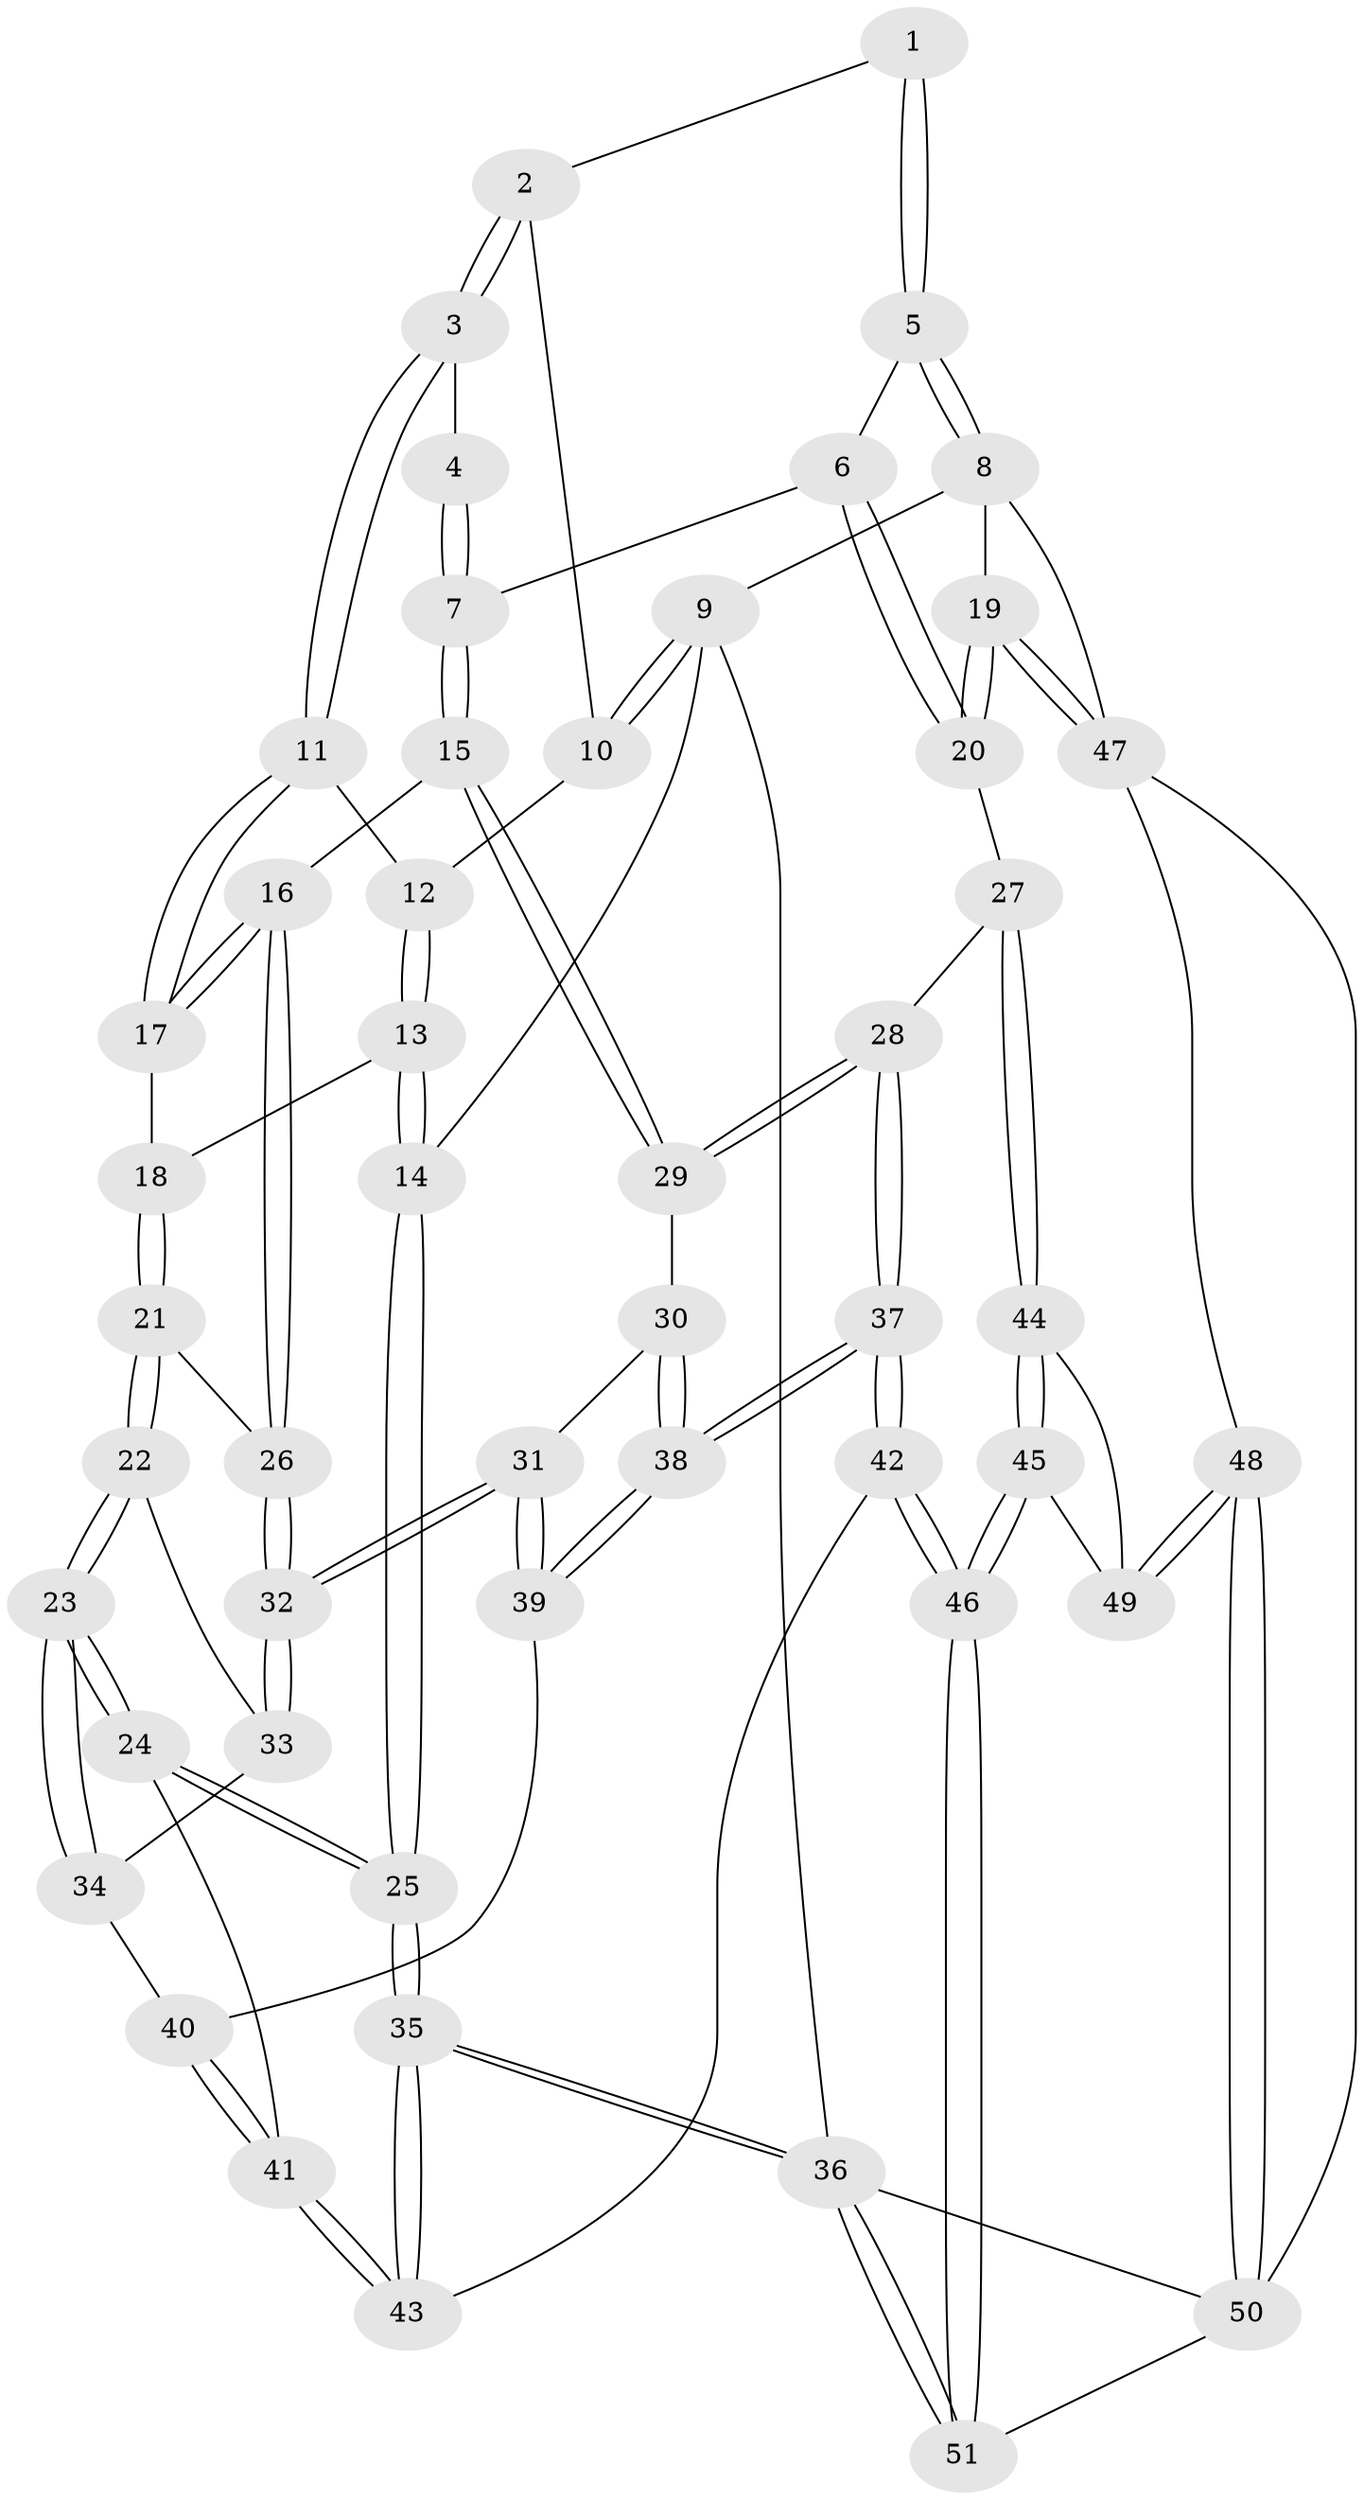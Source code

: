 // coarse degree distribution, {3: 0.23333333333333334, 4: 0.5, 5: 0.1, 6: 0.13333333333333333, 2: 0.03333333333333333}
// Generated by graph-tools (version 1.1) at 2025/42/03/06/25 10:42:36]
// undirected, 51 vertices, 124 edges
graph export_dot {
graph [start="1"]
  node [color=gray90,style=filled];
  1 [pos="+0.6989584173403061+0"];
  2 [pos="+0.3498702359237371+0"];
  3 [pos="+0.34493093120535306+0.1328296351624409"];
  4 [pos="+0.546147024547285+0.008265097650950643"];
  5 [pos="+1+0"];
  6 [pos="+0.8541955450905278+0.09739683605351665"];
  7 [pos="+0.5521591737637014+0.30142334039302665"];
  8 [pos="+1+0"];
  9 [pos="+0+0"];
  10 [pos="+0+0"];
  11 [pos="+0.3304073517642389+0.16646974121979774"];
  12 [pos="+0.15909793501475247+0.070336650705064"];
  13 [pos="+0.008750753167628305+0.28159314486303494"];
  14 [pos="+0+0.2580627624118775"];
  15 [pos="+0.5468300219224308+0.30745533514733797"];
  16 [pos="+0.3887559769900352+0.2665059901278383"];
  17 [pos="+0.3330783792551822+0.17776411047789753"];
  18 [pos="+0.04156062482908689+0.29826533029225116"];
  19 [pos="+1+0.6149960660257509"];
  20 [pos="+0.8382670516620206+0.6038277691309822"];
  21 [pos="+0.05049439521583148+0.3083588022153628"];
  22 [pos="+0.11045658292146734+0.5015372230433274"];
  23 [pos="+0+0.599605828726662"];
  24 [pos="+0+0.6143596152037272"];
  25 [pos="+0+0.6254061505695239"];
  26 [pos="+0.29043079351209+0.3929055264838517"];
  27 [pos="+0.8216547471356846+0.6087435302747245"];
  28 [pos="+0.7122379185943776+0.5835491245656723"];
  29 [pos="+0.594478015822439+0.4367692499352148"];
  30 [pos="+0.5013600159137601+0.4801949191672431"];
  31 [pos="+0.28424307407054356+0.5391867277202065"];
  32 [pos="+0.2678252356383099+0.5125140125083042"];
  33 [pos="+0.1716520217820189+0.511796642011591"];
  34 [pos="+0.13715934548732073+0.619990720672861"];
  35 [pos="+0+0.8358729978396894"];
  36 [pos="+0+1"];
  37 [pos="+0.36711624659936803+0.8205194000044946"];
  38 [pos="+0.3367375918367516+0.7020207859534432"];
  39 [pos="+0.29524082221542963+0.585359234842073"];
  40 [pos="+0.14468594441866806+0.6319931257307105"];
  41 [pos="+0.12790742188066634+0.73004059494292"];
  42 [pos="+0.3381462870617016+0.8940594878135771"];
  43 [pos="+0.24639704881251645+0.851799602047636"];
  44 [pos="+0.8051436443530581+0.6951963461547748"];
  45 [pos="+0.5980048906433266+0.9180207084172439"];
  46 [pos="+0.36249836939746743+1"];
  47 [pos="+1+0.8838128851570214"];
  48 [pos="+0.8078319748112764+0.9237488503245944"];
  49 [pos="+0.7990279444843685+0.8907357886226029"];
  50 [pos="+0.7864295985178799+1"];
  51 [pos="+0.36174064020048613+1"];
  1 -- 2;
  1 -- 5;
  1 -- 5;
  2 -- 3;
  2 -- 3;
  2 -- 10;
  3 -- 4;
  3 -- 11;
  3 -- 11;
  4 -- 7;
  4 -- 7;
  5 -- 6;
  5 -- 8;
  5 -- 8;
  6 -- 7;
  6 -- 20;
  6 -- 20;
  7 -- 15;
  7 -- 15;
  8 -- 9;
  8 -- 19;
  8 -- 47;
  9 -- 10;
  9 -- 10;
  9 -- 14;
  9 -- 36;
  10 -- 12;
  11 -- 12;
  11 -- 17;
  11 -- 17;
  12 -- 13;
  12 -- 13;
  13 -- 14;
  13 -- 14;
  13 -- 18;
  14 -- 25;
  14 -- 25;
  15 -- 16;
  15 -- 29;
  15 -- 29;
  16 -- 17;
  16 -- 17;
  16 -- 26;
  16 -- 26;
  17 -- 18;
  18 -- 21;
  18 -- 21;
  19 -- 20;
  19 -- 20;
  19 -- 47;
  19 -- 47;
  20 -- 27;
  21 -- 22;
  21 -- 22;
  21 -- 26;
  22 -- 23;
  22 -- 23;
  22 -- 33;
  23 -- 24;
  23 -- 24;
  23 -- 34;
  23 -- 34;
  24 -- 25;
  24 -- 25;
  24 -- 41;
  25 -- 35;
  25 -- 35;
  26 -- 32;
  26 -- 32;
  27 -- 28;
  27 -- 44;
  27 -- 44;
  28 -- 29;
  28 -- 29;
  28 -- 37;
  28 -- 37;
  29 -- 30;
  30 -- 31;
  30 -- 38;
  30 -- 38;
  31 -- 32;
  31 -- 32;
  31 -- 39;
  31 -- 39;
  32 -- 33;
  32 -- 33;
  33 -- 34;
  34 -- 40;
  35 -- 36;
  35 -- 36;
  35 -- 43;
  35 -- 43;
  36 -- 51;
  36 -- 51;
  36 -- 50;
  37 -- 38;
  37 -- 38;
  37 -- 42;
  37 -- 42;
  38 -- 39;
  38 -- 39;
  39 -- 40;
  40 -- 41;
  40 -- 41;
  41 -- 43;
  41 -- 43;
  42 -- 43;
  42 -- 46;
  42 -- 46;
  44 -- 45;
  44 -- 45;
  44 -- 49;
  45 -- 46;
  45 -- 46;
  45 -- 49;
  46 -- 51;
  46 -- 51;
  47 -- 48;
  47 -- 50;
  48 -- 49;
  48 -- 49;
  48 -- 50;
  48 -- 50;
  50 -- 51;
}
